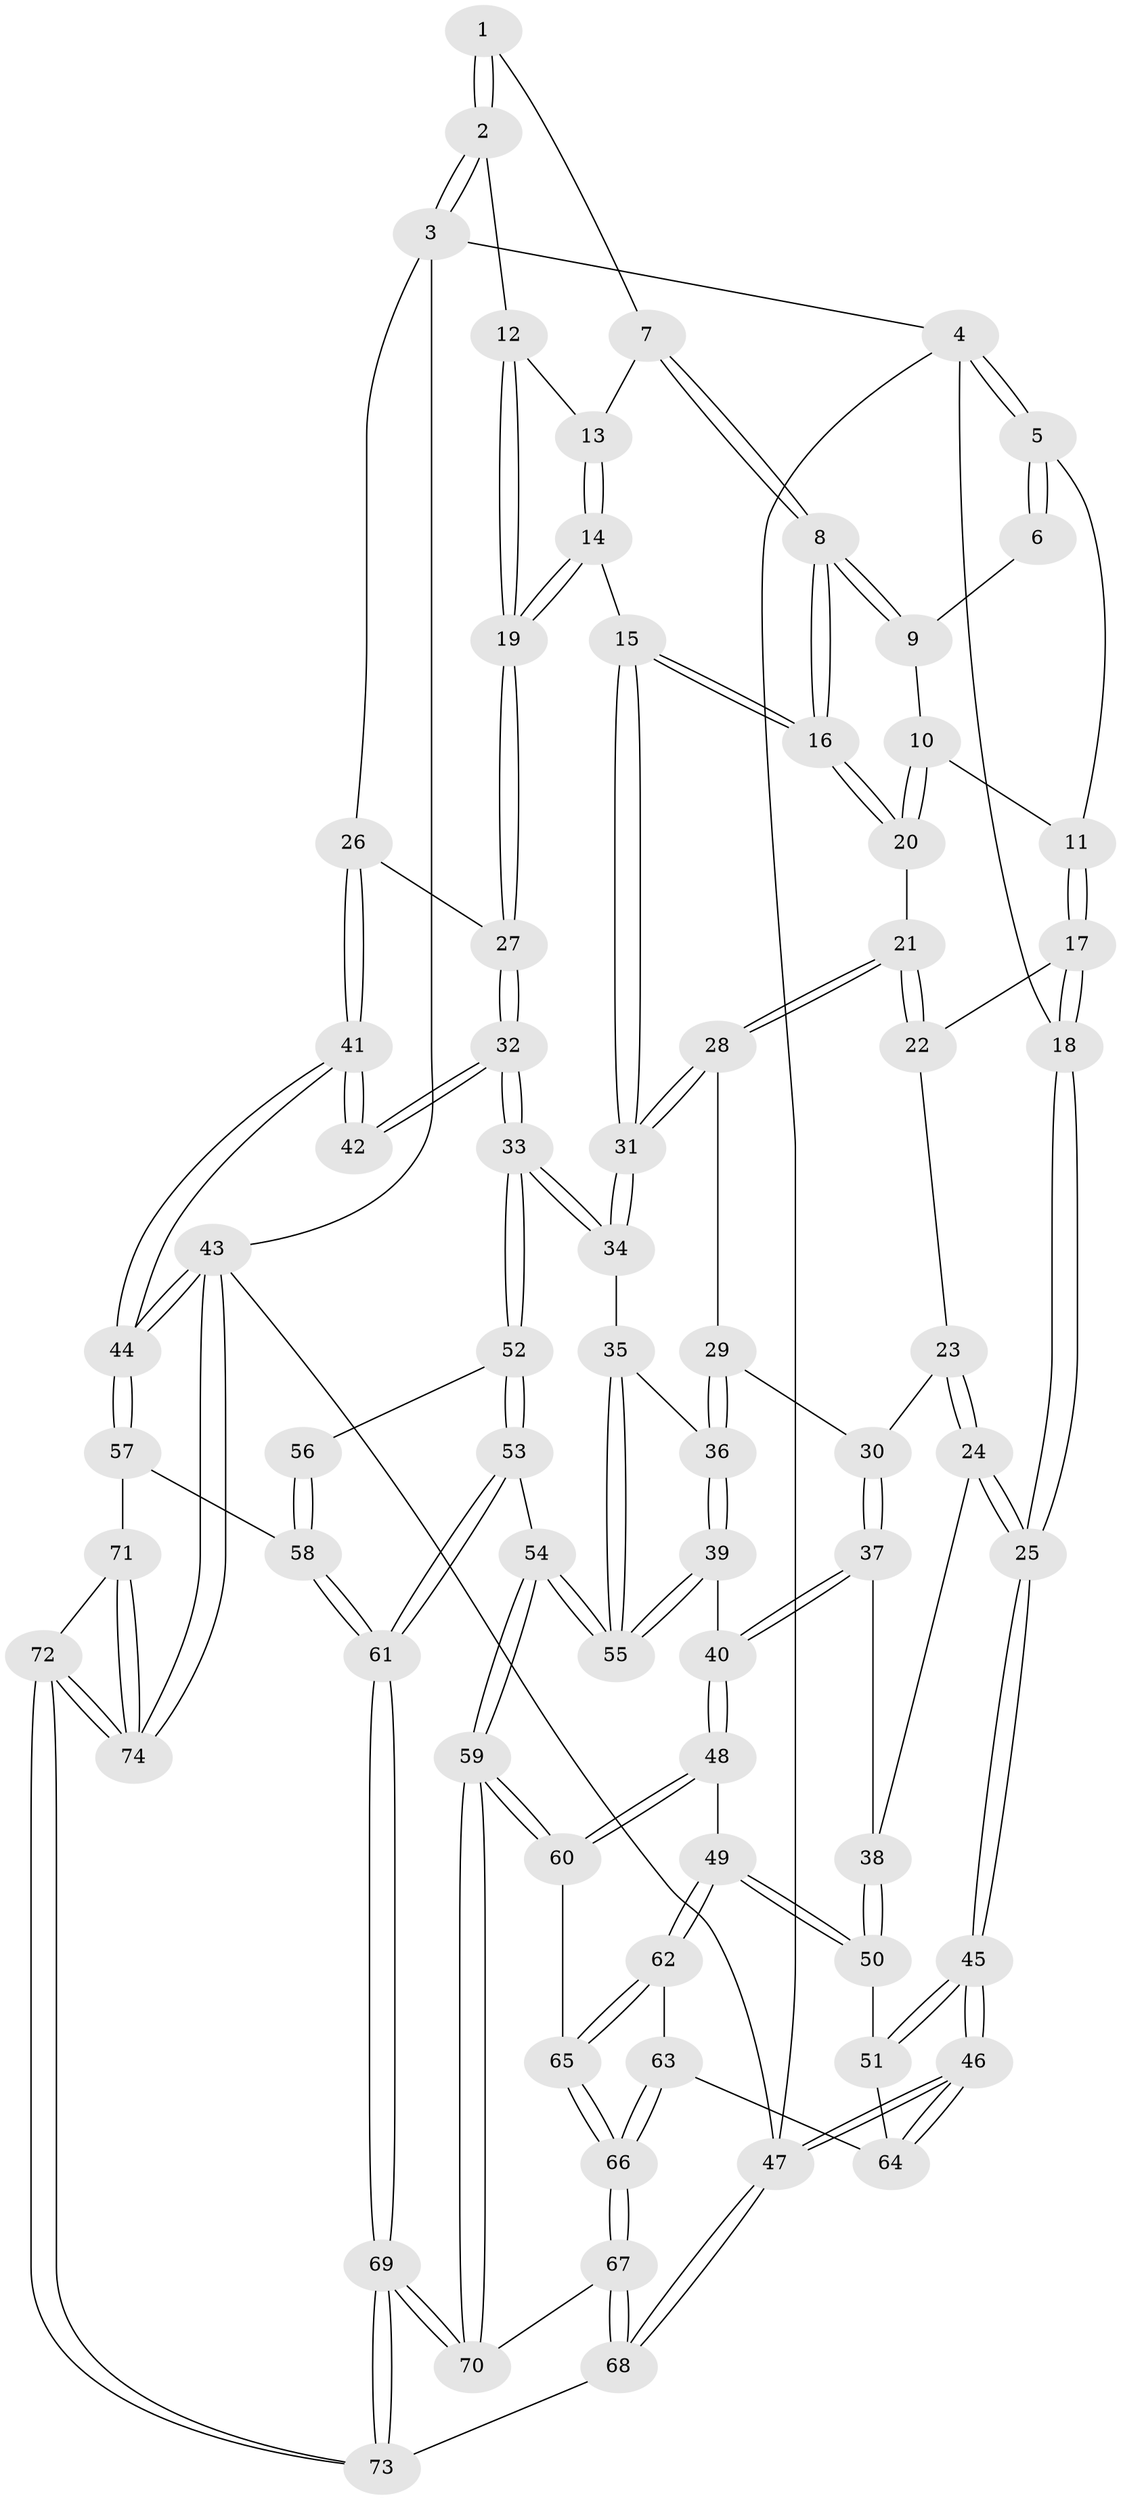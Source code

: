 // Generated by graph-tools (version 1.1) at 2025/17/03/09/25 04:17:12]
// undirected, 74 vertices, 182 edges
graph export_dot {
graph [start="1"]
  node [color=gray90,style=filled];
  1 [pos="+0.5940564571013653+0"];
  2 [pos="+1+0"];
  3 [pos="+1+0"];
  4 [pos="+0+0"];
  5 [pos="+0.07199228582038804+0"];
  6 [pos="+0.36990236983001035+0"];
  7 [pos="+0.5792605555033626+0.0351507665822681"];
  8 [pos="+0.5098992871021565+0.1770475225343602"];
  9 [pos="+0.37035662307850997+0"];
  10 [pos="+0.33621730131828503+0.14046542803050158"];
  11 [pos="+0.1433647957104902+0.03766386576160851"];
  12 [pos="+0.9496728276611283+0"];
  13 [pos="+0.6600183029437621+0.09869957010428394"];
  14 [pos="+0.6600860263566195+0.24768409272739836"];
  15 [pos="+0.5282460733921447+0.23660124578046862"];
  16 [pos="+0.5055835958931272+0.20062579973881187"];
  17 [pos="+0.12834215900844562+0.16289529852253606"];
  18 [pos="+0+0.17516015181180702"];
  19 [pos="+0.7131985328153333+0.2679923558969822"];
  20 [pos="+0.3381910806238526+0.14899230825143867"];
  21 [pos="+0.2724447936819201+0.2196286548620976"];
  22 [pos="+0.1463660719445553+0.19188124448288893"];
  23 [pos="+0.13905895180461214+0.20881649224791132"];
  24 [pos="+0+0.3998573042696391"];
  25 [pos="+0+0.3804185625259509"];
  26 [pos="+1+0.011980066260354088"];
  27 [pos="+0.7295970582599561+0.2924498317974414"];
  28 [pos="+0.2839179547854902+0.3148709238357289"];
  29 [pos="+0.20130616996979203+0.35542852151413723"];
  30 [pos="+0.14966466446911728+0.373177414351099"];
  31 [pos="+0.4254987163865318+0.4372568782104761"];
  32 [pos="+0.7703939710115256+0.3792504572409984"];
  33 [pos="+0.5641825129822451+0.5395048873504629"];
  34 [pos="+0.4269996883655558+0.4537118390122908"];
  35 [pos="+0.3781482526611374+0.49369699448780435"];
  36 [pos="+0.3100683324425877+0.5292838995605081"];
  37 [pos="+0.14499052112444924+0.3778402085276884"];
  38 [pos="+0+0.4149450982340014"];
  39 [pos="+0.28906622567332857+0.542086279687289"];
  40 [pos="+0.2508771674301025+0.5607883861025709"];
  41 [pos="+1+0.46717181271116254"];
  42 [pos="+0.933779048614615+0.4614081712644634"];
  43 [pos="+1+1"];
  44 [pos="+1+0.6710284432632299"];
  45 [pos="+0+0.7110790512968728"];
  46 [pos="+0+0.9467558535628152"];
  47 [pos="+0+1"];
  48 [pos="+0.19270446188775028+0.6257997031375321"];
  49 [pos="+0.1643269704434043+0.6314734935540034"];
  50 [pos="+0.15577583477098914+0.6298492516285933"];
  51 [pos="+0.0935740281879892+0.6604303839453596"];
  52 [pos="+0.5913838783138111+0.6265706495724952"];
  53 [pos="+0.591114051622176+0.6748347994141602"];
  54 [pos="+0.42625544689027955+0.7744182490340294"];
  55 [pos="+0.4194134804788217+0.7498618606019979"];
  56 [pos="+0.8285998353371892+0.5747253335227972"];
  57 [pos="+0.8750602959430542+0.7953928316490348"];
  58 [pos="+0.7763078358111748+0.765598359933488"];
  59 [pos="+0.39917253226791216+0.806540632753183"];
  60 [pos="+0.30606788850159067+0.7614064696156597"];
  61 [pos="+0.692488145084245+0.7818363892971331"];
  62 [pos="+0.14573980692436786+0.752433629425965"];
  63 [pos="+0.06718920079768409+0.8135726216750566"];
  64 [pos="+0.02762601055131348+0.8027566584167901"];
  65 [pos="+0.17470090071667319+0.8644660517195651"];
  66 [pos="+0.1575154949315816+0.916078787614123"];
  67 [pos="+0.15945014560191506+1"];
  68 [pos="+0.08199839306701404+1"];
  69 [pos="+0.6213503672599759+1"];
  70 [pos="+0.4033861411660173+0.8531929456005265"];
  71 [pos="+0.8751436046678067+0.7977711993694696"];
  72 [pos="+0.7997610479094175+1"];
  73 [pos="+0.6536068725025982+1"];
  74 [pos="+1+1"];
  1 -- 2;
  1 -- 2;
  1 -- 7;
  2 -- 3;
  2 -- 3;
  2 -- 12;
  3 -- 4;
  3 -- 26;
  3 -- 43;
  4 -- 5;
  4 -- 5;
  4 -- 18;
  4 -- 47;
  5 -- 6;
  5 -- 6;
  5 -- 11;
  6 -- 9;
  7 -- 8;
  7 -- 8;
  7 -- 13;
  8 -- 9;
  8 -- 9;
  8 -- 16;
  8 -- 16;
  9 -- 10;
  10 -- 11;
  10 -- 20;
  10 -- 20;
  11 -- 17;
  11 -- 17;
  12 -- 13;
  12 -- 19;
  12 -- 19;
  13 -- 14;
  13 -- 14;
  14 -- 15;
  14 -- 19;
  14 -- 19;
  15 -- 16;
  15 -- 16;
  15 -- 31;
  15 -- 31;
  16 -- 20;
  16 -- 20;
  17 -- 18;
  17 -- 18;
  17 -- 22;
  18 -- 25;
  18 -- 25;
  19 -- 27;
  19 -- 27;
  20 -- 21;
  21 -- 22;
  21 -- 22;
  21 -- 28;
  21 -- 28;
  22 -- 23;
  23 -- 24;
  23 -- 24;
  23 -- 30;
  24 -- 25;
  24 -- 25;
  24 -- 38;
  25 -- 45;
  25 -- 45;
  26 -- 27;
  26 -- 41;
  26 -- 41;
  27 -- 32;
  27 -- 32;
  28 -- 29;
  28 -- 31;
  28 -- 31;
  29 -- 30;
  29 -- 36;
  29 -- 36;
  30 -- 37;
  30 -- 37;
  31 -- 34;
  31 -- 34;
  32 -- 33;
  32 -- 33;
  32 -- 42;
  32 -- 42;
  33 -- 34;
  33 -- 34;
  33 -- 52;
  33 -- 52;
  34 -- 35;
  35 -- 36;
  35 -- 55;
  35 -- 55;
  36 -- 39;
  36 -- 39;
  37 -- 38;
  37 -- 40;
  37 -- 40;
  38 -- 50;
  38 -- 50;
  39 -- 40;
  39 -- 55;
  39 -- 55;
  40 -- 48;
  40 -- 48;
  41 -- 42;
  41 -- 42;
  41 -- 44;
  41 -- 44;
  43 -- 44;
  43 -- 44;
  43 -- 74;
  43 -- 74;
  43 -- 47;
  44 -- 57;
  44 -- 57;
  45 -- 46;
  45 -- 46;
  45 -- 51;
  45 -- 51;
  46 -- 47;
  46 -- 47;
  46 -- 64;
  46 -- 64;
  47 -- 68;
  47 -- 68;
  48 -- 49;
  48 -- 60;
  48 -- 60;
  49 -- 50;
  49 -- 50;
  49 -- 62;
  49 -- 62;
  50 -- 51;
  51 -- 64;
  52 -- 53;
  52 -- 53;
  52 -- 56;
  53 -- 54;
  53 -- 61;
  53 -- 61;
  54 -- 55;
  54 -- 55;
  54 -- 59;
  54 -- 59;
  56 -- 58;
  56 -- 58;
  57 -- 58;
  57 -- 71;
  58 -- 61;
  58 -- 61;
  59 -- 60;
  59 -- 60;
  59 -- 70;
  59 -- 70;
  60 -- 65;
  61 -- 69;
  61 -- 69;
  62 -- 63;
  62 -- 65;
  62 -- 65;
  63 -- 64;
  63 -- 66;
  63 -- 66;
  65 -- 66;
  65 -- 66;
  66 -- 67;
  66 -- 67;
  67 -- 68;
  67 -- 68;
  67 -- 70;
  68 -- 73;
  69 -- 70;
  69 -- 70;
  69 -- 73;
  69 -- 73;
  71 -- 72;
  71 -- 74;
  71 -- 74;
  72 -- 73;
  72 -- 73;
  72 -- 74;
  72 -- 74;
}
